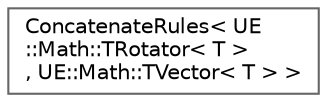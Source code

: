 digraph "Graphical Class Hierarchy"
{
 // INTERACTIVE_SVG=YES
 // LATEX_PDF_SIZE
  bgcolor="transparent";
  edge [fontname=Helvetica,fontsize=10,labelfontname=Helvetica,labelfontsize=10];
  node [fontname=Helvetica,fontsize=10,shape=box,height=0.2,width=0.4];
  rankdir="LR";
  Node0 [id="Node000000",label="ConcatenateRules\< UE\l::Math::TRotator\< T \>\l, UE::Math::TVector\< T \> \>",height=0.2,width=0.4,color="grey40", fillcolor="white", style="filled",URL="$df/d1f/structConcatenateRules_3_01UE_1_1Math_1_1TRotator_3_01T_01_4_00_01UE_1_1Math_1_1TVector_3_01T_01_4_01_4.html",tooltip=" "];
}

